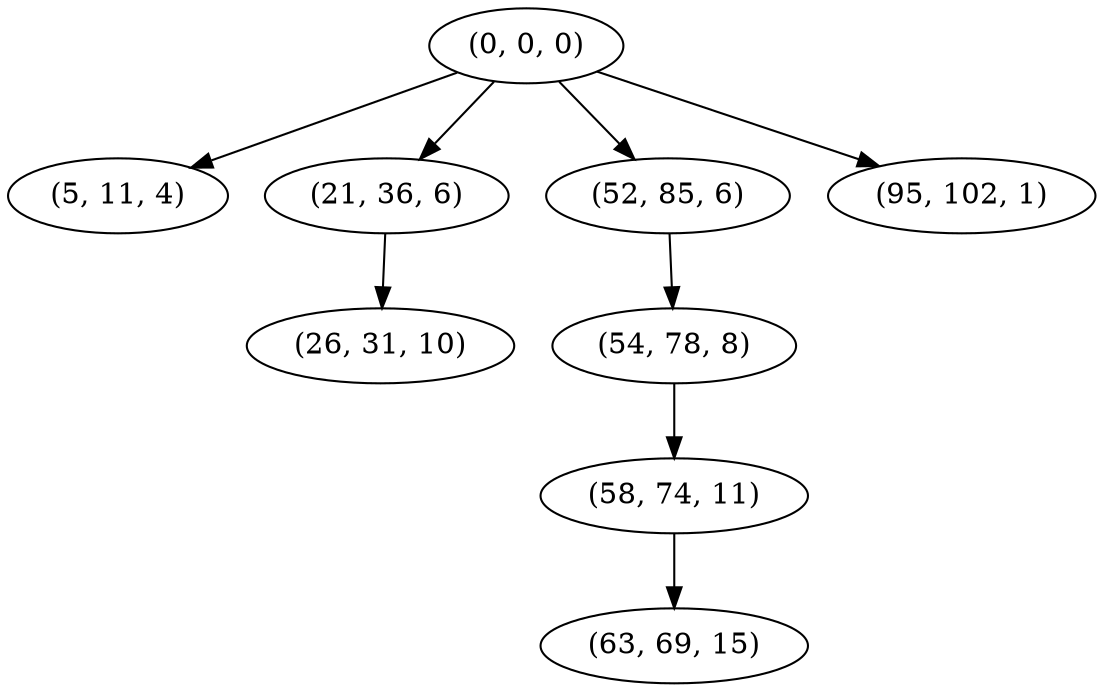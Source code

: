 digraph tree {
    "(0, 0, 0)";
    "(5, 11, 4)";
    "(21, 36, 6)";
    "(26, 31, 10)";
    "(52, 85, 6)";
    "(54, 78, 8)";
    "(58, 74, 11)";
    "(63, 69, 15)";
    "(95, 102, 1)";
    "(0, 0, 0)" -> "(5, 11, 4)";
    "(0, 0, 0)" -> "(21, 36, 6)";
    "(0, 0, 0)" -> "(52, 85, 6)";
    "(0, 0, 0)" -> "(95, 102, 1)";
    "(21, 36, 6)" -> "(26, 31, 10)";
    "(52, 85, 6)" -> "(54, 78, 8)";
    "(54, 78, 8)" -> "(58, 74, 11)";
    "(58, 74, 11)" -> "(63, 69, 15)";
}
